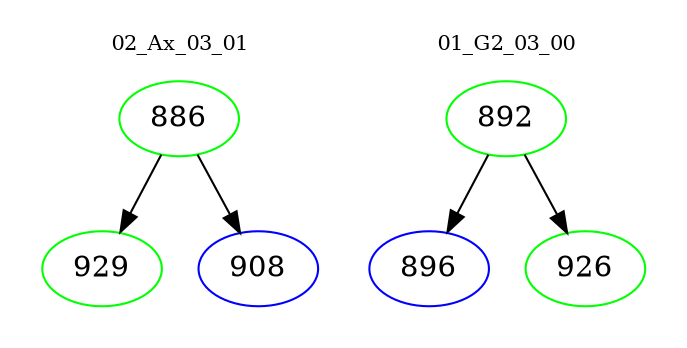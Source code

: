 digraph{
subgraph cluster_0 {
color = white
label = "02_Ax_03_01";
fontsize=10;
T0_886 [label="886", color="green"]
T0_886 -> T0_929 [color="black"]
T0_929 [label="929", color="green"]
T0_886 -> T0_908 [color="black"]
T0_908 [label="908", color="blue"]
}
subgraph cluster_1 {
color = white
label = "01_G2_03_00";
fontsize=10;
T1_892 [label="892", color="green"]
T1_892 -> T1_896 [color="black"]
T1_896 [label="896", color="blue"]
T1_892 -> T1_926 [color="black"]
T1_926 [label="926", color="green"]
}
}
